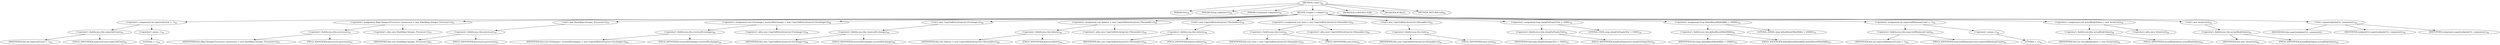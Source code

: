 digraph "&lt;init&gt;" {  
"157" [label = <(METHOD,&lt;init&gt;)<SUB>58</SUB>> ]
"4" [label = <(PARAM,this)<SUB>58</SUB>> ]
"158" [label = <(PARAM,String endpointUri)<SUB>58</SUB>> ]
"159" [label = <(PARAM,Component component)<SUB>58</SUB>> ]
"160" [label = <(BLOCK,&lt;empty&gt;,&lt;empty&gt;)<SUB>58</SUB>> ]
"161" [label = <(&lt;operator&gt;.assignment,int expectedCount = -1)<SUB>45</SUB>> ]
"162" [label = <(&lt;operator&gt;.fieldAccess,this.expectedCount)<SUB>45</SUB>> ]
"163" [label = <(IDENTIFIER,this,int expectedCount = -1)<SUB>45</SUB>> ]
"164" [label = <(FIELD_IDENTIFIER,expectedCount,expectedCount)<SUB>45</SUB>> ]
"165" [label = <(&lt;operator&gt;.minus,-1)<SUB>45</SUB>> ]
"166" [label = <(LITERAL,1,-1)<SUB>45</SUB>> ]
"167" [label = <(&lt;operator&gt;.assignment,Map&lt;Integer,Processor&gt; processors = new HashMap&lt;Integer, Processor&gt;())<SUB>47</SUB>> ]
"168" [label = <(&lt;operator&gt;.fieldAccess,this.processors)<SUB>47</SUB>> ]
"169" [label = <(IDENTIFIER,this,Map&lt;Integer,Processor&gt; processors = new HashMap&lt;Integer, Processor&gt;())<SUB>47</SUB>> ]
"170" [label = <(FIELD_IDENTIFIER,processors,processors)<SUB>47</SUB>> ]
"171" [label = <(&lt;operator&gt;.alloc,new HashMap&lt;Integer, Processor&gt;())<SUB>47</SUB>> ]
"172" [label = <(&lt;init&gt;,new HashMap&lt;Integer, Processor&gt;())<SUB>47</SUB>> ]
"173" [label = <(&lt;operator&gt;.fieldAccess,this.processors)<SUB>47</SUB>> ]
"174" [label = <(IDENTIFIER,this,new HashMap&lt;Integer, Processor&gt;())<SUB>47</SUB>> ]
"175" [label = <(FIELD_IDENTIFIER,processors,processors)<SUB>47</SUB>> ]
"176" [label = <(&lt;operator&gt;.assignment,List&lt;Exchange&gt; receivedExchanges = new CopyOnWriteArrayList&lt;Exchange&gt;())<SUB>48</SUB>> ]
"177" [label = <(&lt;operator&gt;.fieldAccess,this.receivedExchanges)<SUB>48</SUB>> ]
"178" [label = <(IDENTIFIER,this,List&lt;Exchange&gt; receivedExchanges = new CopyOnWriteArrayList&lt;Exchange&gt;())<SUB>48</SUB>> ]
"179" [label = <(FIELD_IDENTIFIER,receivedExchanges,receivedExchanges)<SUB>48</SUB>> ]
"180" [label = <(&lt;operator&gt;.alloc,new CopyOnWriteArrayList&lt;Exchange&gt;())<SUB>48</SUB>> ]
"181" [label = <(&lt;init&gt;,new CopyOnWriteArrayList&lt;Exchange&gt;())<SUB>48</SUB>> ]
"182" [label = <(&lt;operator&gt;.fieldAccess,this.receivedExchanges)<SUB>48</SUB>> ]
"183" [label = <(IDENTIFIER,this,new CopyOnWriteArrayList&lt;Exchange&gt;())<SUB>48</SUB>> ]
"184" [label = <(FIELD_IDENTIFIER,receivedExchanges,receivedExchanges)<SUB>48</SUB>> ]
"185" [label = <(&lt;operator&gt;.assignment,List failures = new CopyOnWriteArrayList&lt;Throwable&gt;())<SUB>49</SUB>> ]
"186" [label = <(&lt;operator&gt;.fieldAccess,this.failures)<SUB>49</SUB>> ]
"187" [label = <(IDENTIFIER,this,List failures = new CopyOnWriteArrayList&lt;Throwable&gt;())<SUB>49</SUB>> ]
"188" [label = <(FIELD_IDENTIFIER,failures,failures)<SUB>49</SUB>> ]
"189" [label = <(&lt;operator&gt;.alloc,new CopyOnWriteArrayList&lt;Throwable&gt;())<SUB>49</SUB>> ]
"190" [label = <(&lt;init&gt;,new CopyOnWriteArrayList&lt;Throwable&gt;())<SUB>49</SUB>> ]
"191" [label = <(&lt;operator&gt;.fieldAccess,this.failures)<SUB>49</SUB>> ]
"192" [label = <(IDENTIFIER,this,new CopyOnWriteArrayList&lt;Throwable&gt;())<SUB>49</SUB>> ]
"193" [label = <(FIELD_IDENTIFIER,failures,failures)<SUB>49</SUB>> ]
"194" [label = <(&lt;operator&gt;.assignment,List tests = new CopyOnWriteArrayList&lt;Runnable&gt;())<SUB>50</SUB>> ]
"195" [label = <(&lt;operator&gt;.fieldAccess,this.tests)<SUB>50</SUB>> ]
"196" [label = <(IDENTIFIER,this,List tests = new CopyOnWriteArrayList&lt;Runnable&gt;())<SUB>50</SUB>> ]
"197" [label = <(FIELD_IDENTIFIER,tests,tests)<SUB>50</SUB>> ]
"198" [label = <(&lt;operator&gt;.alloc,new CopyOnWriteArrayList&lt;Runnable&gt;())<SUB>50</SUB>> ]
"199" [label = <(&lt;init&gt;,new CopyOnWriteArrayList&lt;Runnable&gt;())<SUB>50</SUB>> ]
"200" [label = <(&lt;operator&gt;.fieldAccess,this.tests)<SUB>50</SUB>> ]
"201" [label = <(IDENTIFIER,this,new CopyOnWriteArrayList&lt;Runnable&gt;())<SUB>50</SUB>> ]
"202" [label = <(FIELD_IDENTIFIER,tests,tests)<SUB>50</SUB>> ]
"203" [label = <(&lt;operator&gt;.assignment,long sleepForEmptyTest = 1000L)<SUB>52</SUB>> ]
"204" [label = <(&lt;operator&gt;.fieldAccess,this.sleepForEmptyTest)<SUB>52</SUB>> ]
"205" [label = <(IDENTIFIER,this,long sleepForEmptyTest = 1000L)<SUB>52</SUB>> ]
"206" [label = <(FIELD_IDENTIFIER,sleepForEmptyTest,sleepForEmptyTest)<SUB>52</SUB>> ]
"207" [label = <(LITERAL,1000L,long sleepForEmptyTest = 1000L)<SUB>52</SUB>> ]
"208" [label = <(&lt;operator&gt;.assignment,long defaulResultWaitMillis = 20000L)<SUB>53</SUB>> ]
"209" [label = <(&lt;operator&gt;.fieldAccess,this.defaulResultWaitMillis)<SUB>53</SUB>> ]
"210" [label = <(IDENTIFIER,this,long defaulResultWaitMillis = 20000L)<SUB>53</SUB>> ]
"211" [label = <(FIELD_IDENTIFIER,defaulResultWaitMillis,defaulResultWaitMillis)<SUB>53</SUB>> ]
"212" [label = <(LITERAL,20000L,long defaulResultWaitMillis = 20000L)<SUB>53</SUB>> ]
"213" [label = <(&lt;operator&gt;.assignment,int expectedMinimumCount = -1)<SUB>54</SUB>> ]
"214" [label = <(&lt;operator&gt;.fieldAccess,this.expectedMinimumCount)<SUB>54</SUB>> ]
"215" [label = <(IDENTIFIER,this,int expectedMinimumCount = -1)<SUB>54</SUB>> ]
"216" [label = <(FIELD_IDENTIFIER,expectedMinimumCount,expectedMinimumCount)<SUB>54</SUB>> ]
"217" [label = <(&lt;operator&gt;.minus,-1)<SUB>54</SUB>> ]
"218" [label = <(LITERAL,1,-1)<SUB>54</SUB>> ]
"219" [label = <(&lt;operator&gt;.assignment,List actualBodyValues = new ArrayList())<SUB>56</SUB>> ]
"220" [label = <(&lt;operator&gt;.fieldAccess,this.actualBodyValues)<SUB>56</SUB>> ]
"221" [label = <(IDENTIFIER,this,List actualBodyValues = new ArrayList())<SUB>56</SUB>> ]
"222" [label = <(FIELD_IDENTIFIER,actualBodyValues,actualBodyValues)<SUB>56</SUB>> ]
"223" [label = <(&lt;operator&gt;.alloc,new ArrayList())<SUB>56</SUB>> ]
"224" [label = <(&lt;init&gt;,new ArrayList())<SUB>56</SUB>> ]
"225" [label = <(&lt;operator&gt;.fieldAccess,this.actualBodyValues)<SUB>56</SUB>> ]
"226" [label = <(IDENTIFIER,this,new ArrayList())<SUB>56</SUB>> ]
"227" [label = <(FIELD_IDENTIFIER,actualBodyValues,actualBodyValues)<SUB>56</SUB>> ]
"228" [label = <(&lt;init&gt;,super(endpointUri, component);)<SUB>59</SUB>> ]
"3" [label = <(IDENTIFIER,this,super(endpointUri, component);)> ]
"229" [label = <(IDENTIFIER,endpointUri,super(endpointUri, component);)<SUB>59</SUB>> ]
"230" [label = <(IDENTIFIER,component,super(endpointUri, component);)<SUB>59</SUB>> ]
"231" [label = <(MODIFIER,CONSTRUCTOR)> ]
"232" [label = <(MODIFIER,PUBLIC)> ]
"233" [label = <(METHOD_RETURN,void)<SUB>60</SUB>> ]
  "157" -> "4" 
  "157" -> "158" 
  "157" -> "159" 
  "157" -> "160" 
  "157" -> "231" 
  "157" -> "232" 
  "157" -> "233" 
  "160" -> "161" 
  "160" -> "167" 
  "160" -> "172" 
  "160" -> "176" 
  "160" -> "181" 
  "160" -> "185" 
  "160" -> "190" 
  "160" -> "194" 
  "160" -> "199" 
  "160" -> "203" 
  "160" -> "208" 
  "160" -> "213" 
  "160" -> "219" 
  "160" -> "224" 
  "160" -> "228" 
  "161" -> "162" 
  "161" -> "165" 
  "162" -> "163" 
  "162" -> "164" 
  "165" -> "166" 
  "167" -> "168" 
  "167" -> "171" 
  "168" -> "169" 
  "168" -> "170" 
  "172" -> "173" 
  "173" -> "174" 
  "173" -> "175" 
  "176" -> "177" 
  "176" -> "180" 
  "177" -> "178" 
  "177" -> "179" 
  "181" -> "182" 
  "182" -> "183" 
  "182" -> "184" 
  "185" -> "186" 
  "185" -> "189" 
  "186" -> "187" 
  "186" -> "188" 
  "190" -> "191" 
  "191" -> "192" 
  "191" -> "193" 
  "194" -> "195" 
  "194" -> "198" 
  "195" -> "196" 
  "195" -> "197" 
  "199" -> "200" 
  "200" -> "201" 
  "200" -> "202" 
  "203" -> "204" 
  "203" -> "207" 
  "204" -> "205" 
  "204" -> "206" 
  "208" -> "209" 
  "208" -> "212" 
  "209" -> "210" 
  "209" -> "211" 
  "213" -> "214" 
  "213" -> "217" 
  "214" -> "215" 
  "214" -> "216" 
  "217" -> "218" 
  "219" -> "220" 
  "219" -> "223" 
  "220" -> "221" 
  "220" -> "222" 
  "224" -> "225" 
  "225" -> "226" 
  "225" -> "227" 
  "228" -> "3" 
  "228" -> "229" 
  "228" -> "230" 
}
